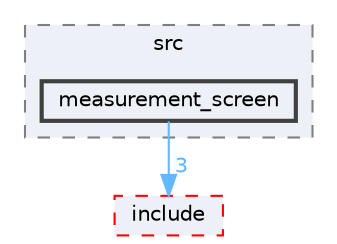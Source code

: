digraph "C:/Github/PM3-Cable_Monitor/Software/Cable-Monitor_TouchGFX/Cable_Monitor_Horwey/TouchGFX/gui/src/measurement_screen"
{
 // LATEX_PDF_SIZE
  bgcolor="transparent";
  edge [fontname=Helvetica,fontsize=10,labelfontname=Helvetica,labelfontsize=10];
  node [fontname=Helvetica,fontsize=10,shape=box,height=0.2,width=0.4];
  compound=true
  subgraph clusterdir_fead4d3918e78267d6332d052aea3780 {
    graph [ bgcolor="#edf0f7", pencolor="grey50", label="src", fontname=Helvetica,fontsize=10 style="filled,dashed", URL="dir_fead4d3918e78267d6332d052aea3780.html",tooltip=""]
  dir_c280d29fc281f076269dcdb6210a62a1 [label="measurement_screen", fillcolor="#edf0f7", color="grey25", style="filled,bold", URL="dir_c280d29fc281f076269dcdb6210a62a1.html",tooltip=""];
  }
  dir_7d0e74372a50d3721000a94171d7e601 [label="include", fillcolor="#edf0f7", color="red", style="filled,dashed", URL="dir_7d0e74372a50d3721000a94171d7e601.html",tooltip=""];
  dir_c280d29fc281f076269dcdb6210a62a1->dir_7d0e74372a50d3721000a94171d7e601 [headlabel="3", labeldistance=1.5 headhref="dir_000021_000011.html" href="dir_000021_000011.html" color="steelblue1" fontcolor="steelblue1"];
}
